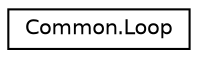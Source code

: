 digraph "Graphical Class Hierarchy"
{
  edge [fontname="Helvetica",fontsize="10",labelfontname="Helvetica",labelfontsize="10"];
  node [fontname="Helvetica",fontsize="10",shape=record];
  rankdir="LR";
  Node0 [label="Common.Loop",height=0.2,width=0.4,color="black", fillcolor="white", style="filled",URL="$class_common_1_1_loop.html"];
}

